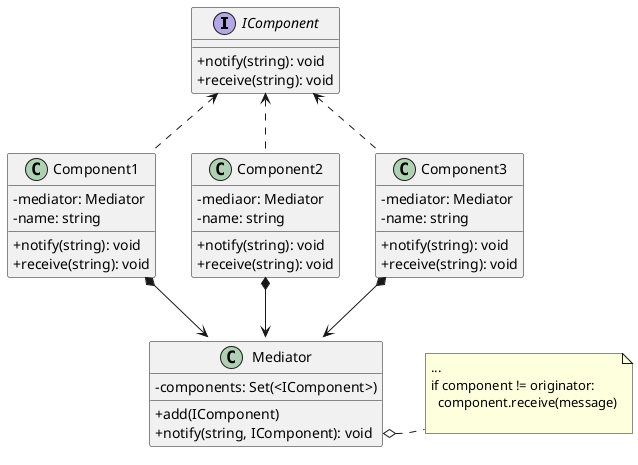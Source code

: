 @startuml

skinparam ClassAttributeIconSize 0

interface IComponent {
    + notify(string): void
    + receive(string): void
}

class Component1 {
    - mediator: Mediator
    - name: string
    + notify(string): void
    + receive(string): void
}

class Component2 {
    - mediaor: Mediator
    - name: string
    + notify(string): void
    + receive(string): void
}

class Component3 {
    - mediator: Mediator
    - name: string
    + notify(string): void
    + receive(string): void
}

IComponent <-[dashed]- Component1
IComponent <-[dashed]- Component2
IComponent <-[dashed]- Component3

class Mediator {
    - {field}components: Set(<IComponent>)
    + add(IComponent)
    + notify(string, IComponent): void
}

Component1 *--> Mediator
Component2 *--> Mediator
Component3 *--> Mediator

note "...\nif component != originator:\n  component.receive(message)\n" as NoteCom

Mediator::notify o.[hidden].NoteCom
Mediator::notify o.right.NoteCom